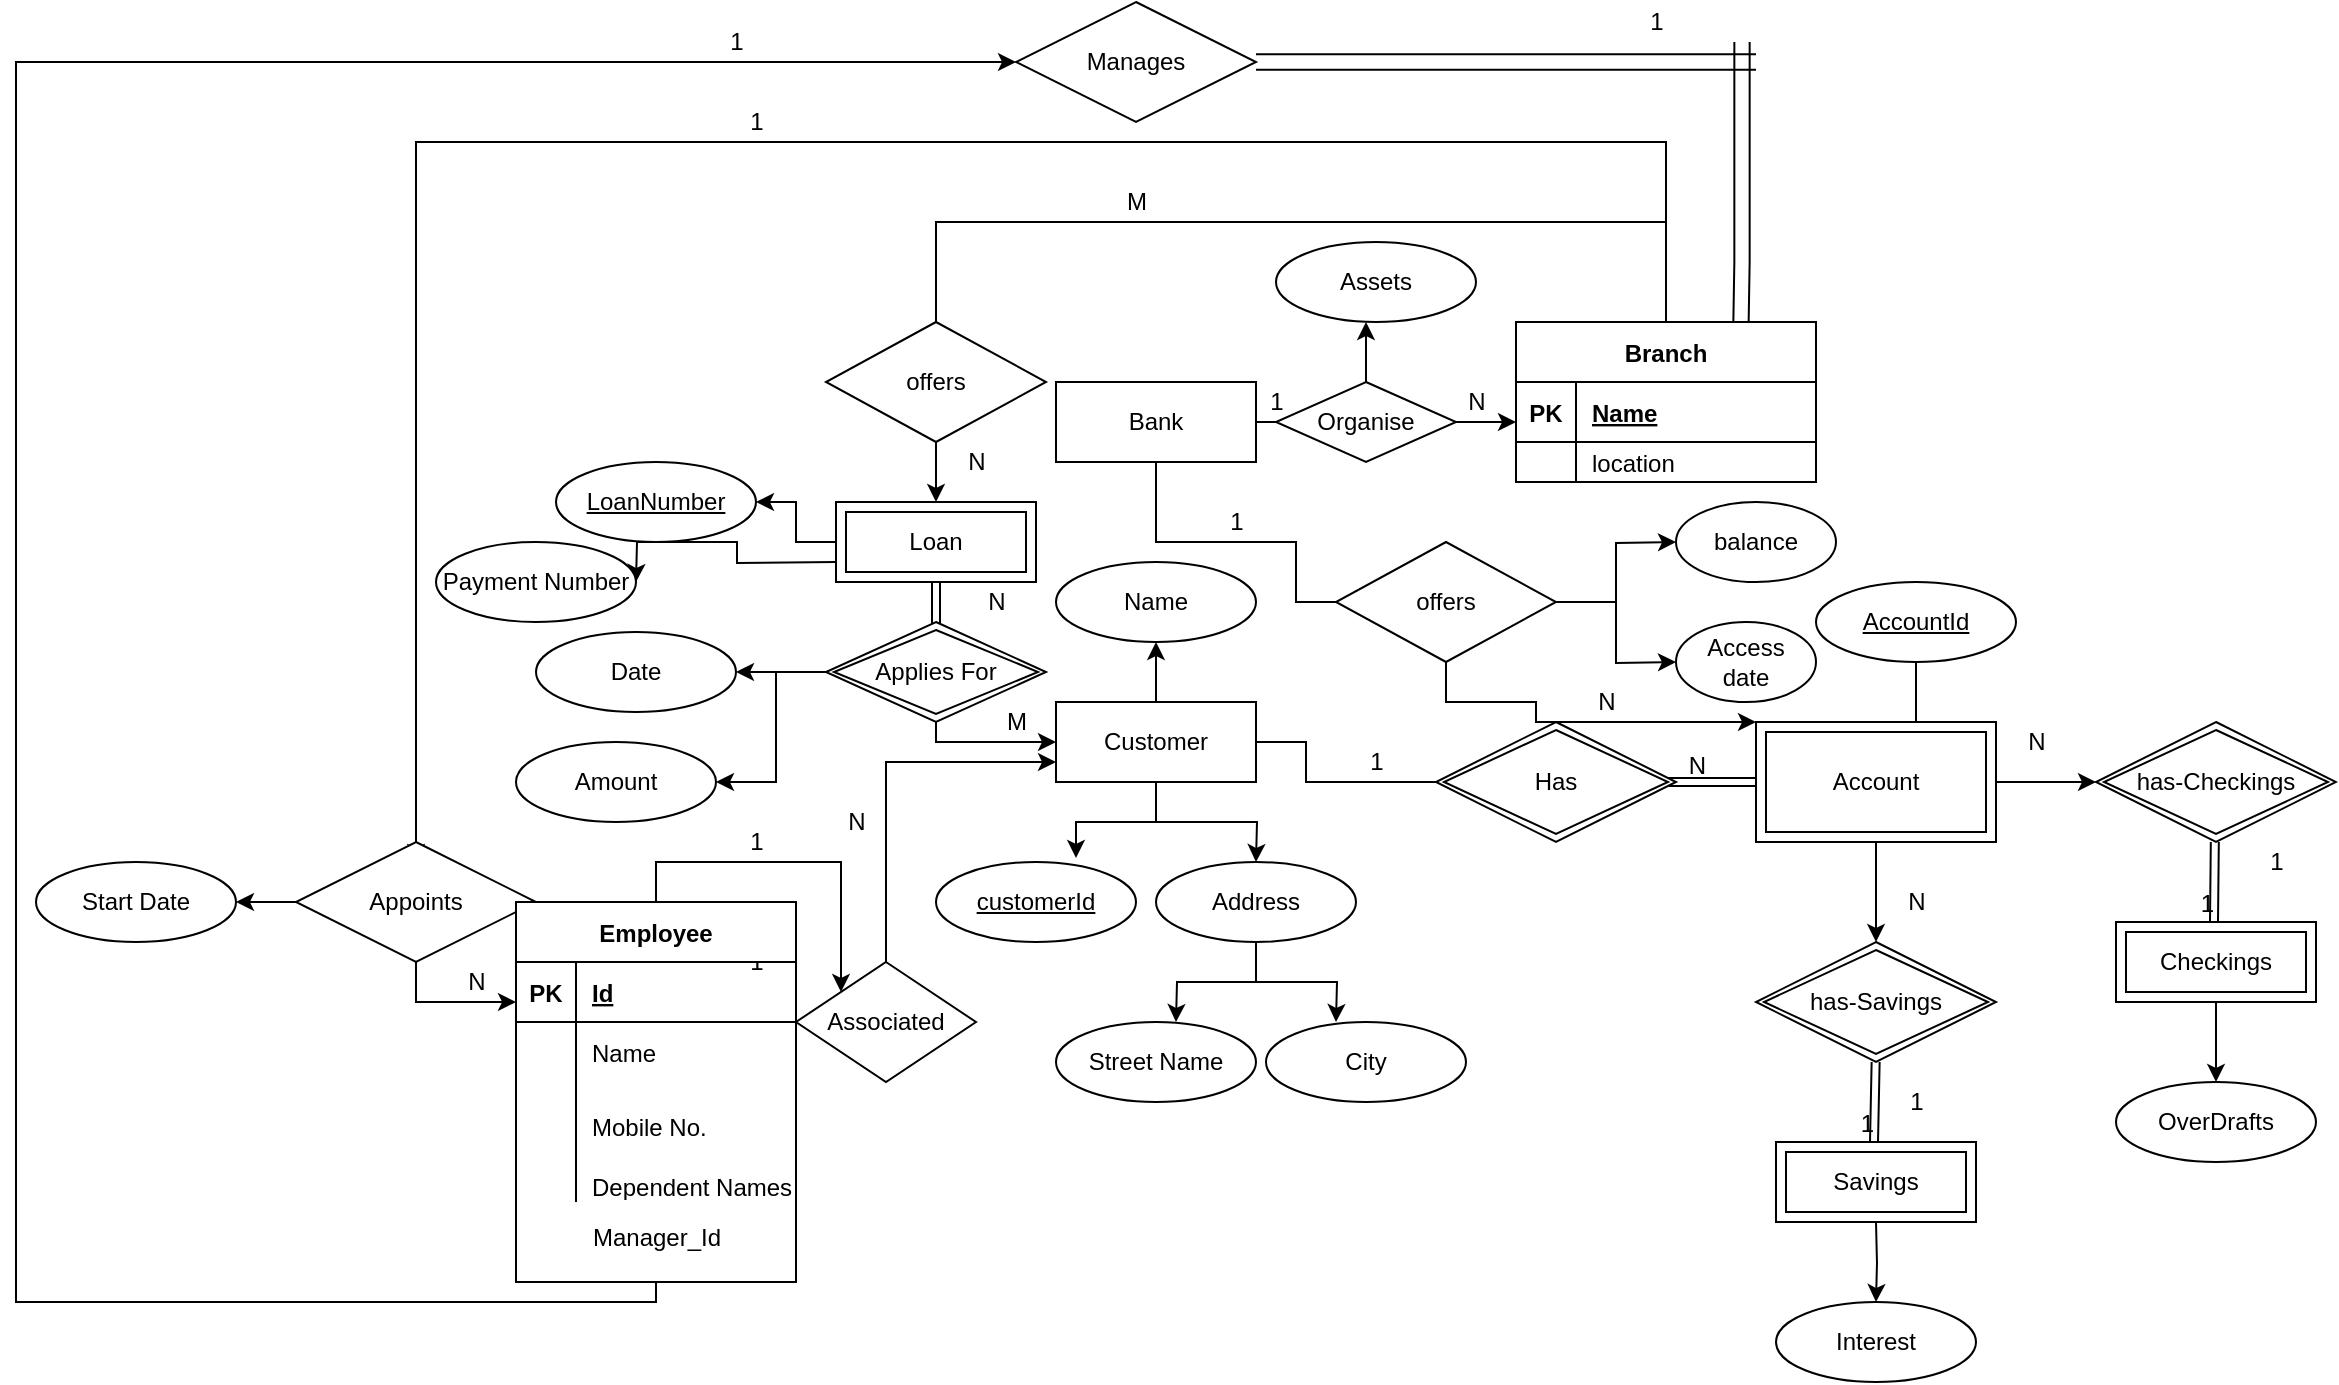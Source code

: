 <mxfile version="13.5.4" type="github">
  <diagram id="R2lEEEUBdFMjLlhIrx00" name="Page-1">
    <mxGraphModel dx="2354" dy="1744" grid="1" gridSize="10" guides="1" tooltips="1" connect="1" arrows="1" fold="1" page="1" pageScale="1" pageWidth="850" pageHeight="1100" math="0" shadow="0" extFonts="Permanent Marker^https://fonts.googleapis.com/css?family=Permanent+Marker">
      <root>
        <mxCell id="0" />
        <mxCell id="1" parent="0" />
        <mxCell id="Xwp6TRn4pz_zxC7EvDok-11" style="edgeStyle=orthogonalEdgeStyle;rounded=0;orthogonalLoop=1;jettySize=auto;html=1;exitX=1;exitY=0.5;exitDx=0;exitDy=0;" parent="1" source="Xwp6TRn4pz_zxC7EvDok-1" edge="1">
          <mxGeometry relative="1" as="geometry">
            <mxPoint x="290" y="100" as="targetPoint" />
          </mxGeometry>
        </mxCell>
        <mxCell id="Xwp6TRn4pz_zxC7EvDok-59" style="edgeStyle=orthogonalEdgeStyle;rounded=0;orthogonalLoop=1;jettySize=auto;html=1;" parent="1" source="Xwp6TRn4pz_zxC7EvDok-1" edge="1">
          <mxGeometry relative="1" as="geometry">
            <mxPoint x="320" y="190" as="targetPoint" />
            <Array as="points">
              <mxPoint x="210" y="160" />
              <mxPoint x="280" y="160" />
              <mxPoint x="280" y="190" />
            </Array>
          </mxGeometry>
        </mxCell>
        <mxCell id="Xwp6TRn4pz_zxC7EvDok-1" value="Bank" style="whiteSpace=wrap;html=1;align=center;" parent="1" vertex="1">
          <mxGeometry x="160" y="80" width="100" height="40" as="geometry" />
        </mxCell>
        <mxCell id="Xwp6TRn4pz_zxC7EvDok-120" style="edgeStyle=orthogonalEdgeStyle;rounded=0;orthogonalLoop=1;jettySize=auto;html=1;exitX=0;exitY=0.5;exitDx=0;exitDy=0;" parent="1" edge="1">
          <mxGeometry relative="1" as="geometry">
            <mxPoint x="10" y="140" as="targetPoint" />
            <Array as="points">
              <mxPoint x="30" y="160" />
            </Array>
            <mxPoint x="50" y="160" as="sourcePoint" />
          </mxGeometry>
        </mxCell>
        <mxCell id="Xwp6TRn4pz_zxC7EvDok-129" style="edgeStyle=orthogonalEdgeStyle;rounded=0;orthogonalLoop=1;jettySize=auto;html=1;exitX=0;exitY=0.75;exitDx=0;exitDy=0;" parent="1" edge="1">
          <mxGeometry relative="1" as="geometry">
            <mxPoint x="-50" y="180" as="targetPoint" />
            <mxPoint x="50" y="170" as="sourcePoint" />
          </mxGeometry>
        </mxCell>
        <mxCell id="Xwp6TRn4pz_zxC7EvDok-12" style="edgeStyle=orthogonalEdgeStyle;rounded=0;orthogonalLoop=1;jettySize=auto;html=1;exitX=1;exitY=0.5;exitDx=0;exitDy=0;" parent="1" source="Xwp6TRn4pz_zxC7EvDok-9" edge="1">
          <mxGeometry relative="1" as="geometry">
            <mxPoint x="390" y="100" as="targetPoint" />
          </mxGeometry>
        </mxCell>
        <mxCell id="Xwp6TRn4pz_zxC7EvDok-33" style="edgeStyle=orthogonalEdgeStyle;rounded=0;orthogonalLoop=1;jettySize=auto;html=1;exitX=0.5;exitY=0;exitDx=0;exitDy=0;" parent="1" source="Xwp6TRn4pz_zxC7EvDok-9" edge="1">
          <mxGeometry relative="1" as="geometry">
            <mxPoint x="315" y="50" as="targetPoint" />
          </mxGeometry>
        </mxCell>
        <mxCell id="Xwp6TRn4pz_zxC7EvDok-9" value="Organise" style="shape=rhombus;perimeter=rhombusPerimeter;whiteSpace=wrap;html=1;align=center;" parent="1" vertex="1">
          <mxGeometry x="270" y="80" width="90" height="40" as="geometry" />
        </mxCell>
        <mxCell id="Xwp6TRn4pz_zxC7EvDok-13" value="1" style="text;html=1;align=center;verticalAlign=middle;resizable=0;points=[];autosize=1;" parent="1" vertex="1">
          <mxGeometry x="260" y="80" width="20" height="20" as="geometry" />
        </mxCell>
        <mxCell id="Xwp6TRn4pz_zxC7EvDok-14" value="N" style="text;html=1;align=center;verticalAlign=middle;resizable=0;points=[];autosize=1;" parent="1" vertex="1">
          <mxGeometry x="360" y="80" width="20" height="20" as="geometry" />
        </mxCell>
        <mxCell id="Xwp6TRn4pz_zxC7EvDok-136" style="edgeStyle=orthogonalEdgeStyle;rounded=0;orthogonalLoop=1;jettySize=auto;html=1;" parent="1" source="Xwp6TRn4pz_zxC7EvDok-20" edge="1">
          <mxGeometry relative="1" as="geometry">
            <mxPoint x="-160" y="320" as="targetPoint" />
            <Array as="points">
              <mxPoint x="465" y="-40" />
              <mxPoint x="-160" y="-40" />
            </Array>
          </mxGeometry>
        </mxCell>
        <mxCell id="Xwp6TRn4pz_zxC7EvDok-20" value="Branch" style="shape=table;startSize=30;container=1;collapsible=1;childLayout=tableLayout;fixedRows=1;rowLines=0;fontStyle=1;align=center;resizeLast=1;" parent="1" vertex="1">
          <mxGeometry x="390" y="50" width="150" height="80" as="geometry" />
        </mxCell>
        <mxCell id="Xwp6TRn4pz_zxC7EvDok-21" value="" style="shape=partialRectangle;collapsible=0;dropTarget=0;pointerEvents=0;fillColor=none;top=0;left=0;bottom=1;right=0;points=[[0,0.5],[1,0.5]];portConstraint=eastwest;" parent="Xwp6TRn4pz_zxC7EvDok-20" vertex="1">
          <mxGeometry y="30" width="150" height="30" as="geometry" />
        </mxCell>
        <mxCell id="Xwp6TRn4pz_zxC7EvDok-22" value="PK" style="shape=partialRectangle;connectable=0;fillColor=none;top=0;left=0;bottom=0;right=0;fontStyle=1;overflow=hidden;" parent="Xwp6TRn4pz_zxC7EvDok-21" vertex="1">
          <mxGeometry width="30" height="30" as="geometry" />
        </mxCell>
        <mxCell id="Xwp6TRn4pz_zxC7EvDok-23" value="Name" style="shape=partialRectangle;connectable=0;fillColor=none;top=0;left=0;bottom=0;right=0;align=left;spacingLeft=6;fontStyle=5;overflow=hidden;" parent="Xwp6TRn4pz_zxC7EvDok-21" vertex="1">
          <mxGeometry x="30" width="120" height="30" as="geometry" />
        </mxCell>
        <mxCell id="Xwp6TRn4pz_zxC7EvDok-24" value="" style="shape=partialRectangle;collapsible=0;dropTarget=0;pointerEvents=0;fillColor=none;top=0;left=0;bottom=0;right=0;points=[[0,0.5],[1,0.5]];portConstraint=eastwest;" parent="Xwp6TRn4pz_zxC7EvDok-20" vertex="1">
          <mxGeometry y="60" width="150" height="20" as="geometry" />
        </mxCell>
        <mxCell id="Xwp6TRn4pz_zxC7EvDok-25" value="" style="shape=partialRectangle;connectable=0;fillColor=none;top=0;left=0;bottom=0;right=0;editable=1;overflow=hidden;" parent="Xwp6TRn4pz_zxC7EvDok-24" vertex="1">
          <mxGeometry width="30" height="20" as="geometry" />
        </mxCell>
        <mxCell id="Xwp6TRn4pz_zxC7EvDok-26" value="location" style="shape=partialRectangle;connectable=0;fillColor=none;top=0;left=0;bottom=0;right=0;align=left;spacingLeft=6;overflow=hidden;" parent="Xwp6TRn4pz_zxC7EvDok-24" vertex="1">
          <mxGeometry x="30" width="120" height="20" as="geometry" />
        </mxCell>
        <mxCell id="Xwp6TRn4pz_zxC7EvDok-34" value="Assets" style="ellipse;whiteSpace=wrap;html=1;align=center;" parent="1" vertex="1">
          <mxGeometry x="270" y="10" width="100" height="40" as="geometry" />
        </mxCell>
        <mxCell id="Xwp6TRn4pz_zxC7EvDok-51" style="edgeStyle=orthogonalEdgeStyle;rounded=0;orthogonalLoop=1;jettySize=auto;html=1;entryX=0.7;entryY=-0.05;entryDx=0;entryDy=0;entryPerimeter=0;" parent="1" source="Xwp6TRn4pz_zxC7EvDok-48" target="Xwp6TRn4pz_zxC7EvDok-52" edge="1">
          <mxGeometry relative="1" as="geometry">
            <mxPoint x="170" y="310" as="targetPoint" />
          </mxGeometry>
        </mxCell>
        <mxCell id="Xwp6TRn4pz_zxC7EvDok-53" style="edgeStyle=orthogonalEdgeStyle;rounded=0;orthogonalLoop=1;jettySize=auto;html=1;" parent="1" source="Xwp6TRn4pz_zxC7EvDok-48" edge="1">
          <mxGeometry relative="1" as="geometry">
            <mxPoint x="260" y="320" as="targetPoint" />
          </mxGeometry>
        </mxCell>
        <mxCell id="Xwp6TRn4pz_zxC7EvDok-79" style="edgeStyle=orthogonalEdgeStyle;rounded=0;orthogonalLoop=1;jettySize=auto;html=1;" parent="1" source="Xwp6TRn4pz_zxC7EvDok-48" edge="1">
          <mxGeometry relative="1" as="geometry">
            <mxPoint x="370" y="280" as="targetPoint" />
            <Array as="points">
              <mxPoint x="285" y="260" />
              <mxPoint x="285" y="280" />
            </Array>
          </mxGeometry>
        </mxCell>
        <mxCell id="Xwp6TRn4pz_zxC7EvDok-166" style="edgeStyle=orthogonalEdgeStyle;rounded=0;orthogonalLoop=1;jettySize=auto;html=1;" parent="1" source="Xwp6TRn4pz_zxC7EvDok-48" edge="1">
          <mxGeometry relative="1" as="geometry">
            <mxPoint x="210" y="210" as="targetPoint" />
          </mxGeometry>
        </mxCell>
        <mxCell id="Xwp6TRn4pz_zxC7EvDok-48" value="Customer" style="whiteSpace=wrap;html=1;align=center;" parent="1" vertex="1">
          <mxGeometry x="160" y="240" width="100" height="40" as="geometry" />
        </mxCell>
        <mxCell id="Xwp6TRn4pz_zxC7EvDok-52" value="customerId" style="ellipse;whiteSpace=wrap;html=1;align=center;fontStyle=4;" parent="1" vertex="1">
          <mxGeometry x="100" y="320" width="100" height="40" as="geometry" />
        </mxCell>
        <mxCell id="Xwp6TRn4pz_zxC7EvDok-55" style="edgeStyle=orthogonalEdgeStyle;rounded=0;orthogonalLoop=1;jettySize=auto;html=1;" parent="1" source="Xwp6TRn4pz_zxC7EvDok-54" edge="1">
          <mxGeometry relative="1" as="geometry">
            <mxPoint x="220" y="400" as="targetPoint" />
          </mxGeometry>
        </mxCell>
        <mxCell id="Xwp6TRn4pz_zxC7EvDok-57" style="edgeStyle=orthogonalEdgeStyle;rounded=0;orthogonalLoop=1;jettySize=auto;html=1;exitX=0.5;exitY=1;exitDx=0;exitDy=0;" parent="1" source="Xwp6TRn4pz_zxC7EvDok-54" edge="1">
          <mxGeometry relative="1" as="geometry">
            <mxPoint x="300" y="400" as="targetPoint" />
          </mxGeometry>
        </mxCell>
        <mxCell id="Xwp6TRn4pz_zxC7EvDok-54" value="Address" style="ellipse;whiteSpace=wrap;html=1;align=center;" parent="1" vertex="1">
          <mxGeometry x="210" y="320" width="100" height="40" as="geometry" />
        </mxCell>
        <mxCell id="Xwp6TRn4pz_zxC7EvDok-56" value="Street Name" style="ellipse;whiteSpace=wrap;html=1;align=center;" parent="1" vertex="1">
          <mxGeometry x="160" y="400" width="100" height="40" as="geometry" />
        </mxCell>
        <mxCell id="Xwp6TRn4pz_zxC7EvDok-58" value="City" style="ellipse;whiteSpace=wrap;html=1;align=center;" parent="1" vertex="1">
          <mxGeometry x="265" y="400" width="100" height="40" as="geometry" />
        </mxCell>
        <mxCell id="Xwp6TRn4pz_zxC7EvDok-61" style="edgeStyle=orthogonalEdgeStyle;rounded=0;orthogonalLoop=1;jettySize=auto;html=1;entryX=0;entryY=0;entryDx=0;entryDy=0;" parent="1" source="Xwp6TRn4pz_zxC7EvDok-60" target="Xwp6TRn4pz_zxC7EvDok-76" edge="1">
          <mxGeometry relative="1" as="geometry">
            <mxPoint x="480" y="240" as="targetPoint" />
            <Array as="points">
              <mxPoint x="355" y="240" />
              <mxPoint x="400" y="240" />
              <mxPoint x="400" y="250" />
            </Array>
          </mxGeometry>
        </mxCell>
        <mxCell id="Xwp6TRn4pz_zxC7EvDok-104" style="edgeStyle=orthogonalEdgeStyle;rounded=0;orthogonalLoop=1;jettySize=auto;html=1;exitX=1;exitY=0.5;exitDx=0;exitDy=0;" parent="1" source="Xwp6TRn4pz_zxC7EvDok-60" edge="1">
          <mxGeometry relative="1" as="geometry">
            <mxPoint x="470" y="160" as="targetPoint" />
          </mxGeometry>
        </mxCell>
        <mxCell id="Xwp6TRn4pz_zxC7EvDok-106" style="edgeStyle=orthogonalEdgeStyle;rounded=0;orthogonalLoop=1;jettySize=auto;html=1;exitX=1;exitY=0.5;exitDx=0;exitDy=0;" parent="1" source="Xwp6TRn4pz_zxC7EvDok-60" edge="1">
          <mxGeometry relative="1" as="geometry">
            <mxPoint x="470" y="220" as="targetPoint" />
          </mxGeometry>
        </mxCell>
        <mxCell id="Xwp6TRn4pz_zxC7EvDok-60" value="offers" style="shape=rhombus;perimeter=rhombusPerimeter;whiteSpace=wrap;html=1;align=center;" parent="1" vertex="1">
          <mxGeometry x="300" y="160" width="110" height="60" as="geometry" />
        </mxCell>
        <mxCell id="Xwp6TRn4pz_zxC7EvDok-93" style="edgeStyle=orthogonalEdgeStyle;rounded=0;orthogonalLoop=1;jettySize=auto;html=1;entryX=0.5;entryY=1;entryDx=0;entryDy=0;" parent="1" source="Xwp6TRn4pz_zxC7EvDok-76" edge="1">
          <mxGeometry relative="1" as="geometry">
            <mxPoint x="570" y="210" as="targetPoint" />
            <Array as="points">
              <mxPoint x="590" y="210" />
            </Array>
          </mxGeometry>
        </mxCell>
        <mxCell id="Xwp6TRn4pz_zxC7EvDok-96" style="edgeStyle=orthogonalEdgeStyle;rounded=0;orthogonalLoop=1;jettySize=auto;html=1;" parent="1" source="Xwp6TRn4pz_zxC7EvDok-76" edge="1">
          <mxGeometry relative="1" as="geometry">
            <mxPoint x="570" y="360" as="targetPoint" />
          </mxGeometry>
        </mxCell>
        <mxCell id="Xwp6TRn4pz_zxC7EvDok-98" style="edgeStyle=orthogonalEdgeStyle;rounded=0;orthogonalLoop=1;jettySize=auto;html=1;" parent="1" source="Xwp6TRn4pz_zxC7EvDok-76" edge="1">
          <mxGeometry relative="1" as="geometry">
            <mxPoint x="680" y="280" as="targetPoint" />
          </mxGeometry>
        </mxCell>
        <mxCell id="Xwp6TRn4pz_zxC7EvDok-76" value="Account" style="shape=ext;margin=3;double=1;whiteSpace=wrap;html=1;align=center;" parent="1" vertex="1">
          <mxGeometry x="510" y="250" width="120" height="60" as="geometry" />
        </mxCell>
        <mxCell id="Xwp6TRn4pz_zxC7EvDok-77" value="1" style="text;html=1;align=center;verticalAlign=middle;resizable=0;points=[];autosize=1;" parent="1" vertex="1">
          <mxGeometry x="240" y="140" width="20" height="20" as="geometry" />
        </mxCell>
        <mxCell id="Xwp6TRn4pz_zxC7EvDok-78" value="N" style="text;html=1;align=center;verticalAlign=middle;resizable=0;points=[];autosize=1;" parent="1" vertex="1">
          <mxGeometry x="425" y="230" width="20" height="20" as="geometry" />
        </mxCell>
        <mxCell id="Xwp6TRn4pz_zxC7EvDok-87" value="1" style="text;html=1;align=center;verticalAlign=middle;resizable=0;points=[];autosize=1;" parent="1" vertex="1">
          <mxGeometry x="310" y="260" width="20" height="20" as="geometry" />
        </mxCell>
        <mxCell id="Xwp6TRn4pz_zxC7EvDok-91" value="" style="shape=link;html=1;rounded=0;" parent="1" edge="1">
          <mxGeometry relative="1" as="geometry">
            <mxPoint x="440" y="280" as="sourcePoint" />
            <mxPoint x="510" y="280" as="targetPoint" />
          </mxGeometry>
        </mxCell>
        <mxCell id="Xwp6TRn4pz_zxC7EvDok-92" value="N" style="resizable=0;html=1;align=right;verticalAlign=bottom;" parent="Xwp6TRn4pz_zxC7EvDok-91" connectable="0" vertex="1">
          <mxGeometry x="1" relative="1" as="geometry">
            <mxPoint x="-25" as="offset" />
          </mxGeometry>
        </mxCell>
        <mxCell id="Xwp6TRn4pz_zxC7EvDok-100" value="Has" style="shape=rhombus;double=1;perimeter=rhombusPerimeter;whiteSpace=wrap;html=1;align=center;" parent="1" vertex="1">
          <mxGeometry x="350" y="250" width="120" height="60" as="geometry" />
        </mxCell>
        <mxCell id="Xwp6TRn4pz_zxC7EvDok-103" value="AccountId" style="ellipse;whiteSpace=wrap;html=1;align=center;fontStyle=4;" parent="1" vertex="1">
          <mxGeometry x="540" y="180" width="100" height="40" as="geometry" />
        </mxCell>
        <mxCell id="Xwp6TRn4pz_zxC7EvDok-105" value="balance" style="ellipse;whiteSpace=wrap;html=1;align=center;" parent="1" vertex="1">
          <mxGeometry x="470" y="140" width="80" height="40" as="geometry" />
        </mxCell>
        <mxCell id="Xwp6TRn4pz_zxC7EvDok-107" value="&lt;div&gt;Access&lt;/div&gt;&lt;div&gt;date&lt;br&gt;&lt;/div&gt;" style="ellipse;whiteSpace=wrap;html=1;align=center;" parent="1" vertex="1">
          <mxGeometry x="470" y="200" width="70" height="40" as="geometry" />
        </mxCell>
        <mxCell id="Xwp6TRn4pz_zxC7EvDok-112" style="edgeStyle=orthogonalEdgeStyle;rounded=0;orthogonalLoop=1;jettySize=auto;html=1;exitX=0.5;exitY=0;exitDx=0;exitDy=0;" parent="1" source="Xwp6TRn4pz_zxC7EvDok-20" edge="1">
          <mxGeometry relative="1" as="geometry">
            <mxPoint x="100" y="90" as="targetPoint" />
            <mxPoint x="465" as="sourcePoint" />
            <Array as="points">
              <mxPoint x="465" />
              <mxPoint x="100" />
            </Array>
          </mxGeometry>
        </mxCell>
        <mxCell id="Xwp6TRn4pz_zxC7EvDok-117" style="edgeStyle=orthogonalEdgeStyle;rounded=0;orthogonalLoop=1;jettySize=auto;html=1;exitX=0.5;exitY=1;exitDx=0;exitDy=0;entryX=0.5;entryY=0;entryDx=0;entryDy=0;" parent="1" source="Xwp6TRn4pz_zxC7EvDok-114" edge="1">
          <mxGeometry relative="1" as="geometry">
            <mxPoint x="100.0" y="140" as="targetPoint" />
          </mxGeometry>
        </mxCell>
        <mxCell id="Xwp6TRn4pz_zxC7EvDok-114" value="offers" style="shape=rhombus;perimeter=rhombusPerimeter;whiteSpace=wrap;html=1;align=center;" parent="1" vertex="1">
          <mxGeometry x="45" y="50" width="110" height="60" as="geometry" />
        </mxCell>
        <mxCell id="Xwp6TRn4pz_zxC7EvDok-118" value="M" style="text;html=1;align=center;verticalAlign=middle;resizable=0;points=[];autosize=1;" parent="1" vertex="1">
          <mxGeometry x="190" y="-20" width="20" height="20" as="geometry" />
        </mxCell>
        <mxCell id="Xwp6TRn4pz_zxC7EvDok-119" value="N" style="text;html=1;align=center;verticalAlign=middle;resizable=0;points=[];autosize=1;" parent="1" vertex="1">
          <mxGeometry x="110" y="110" width="20" height="20" as="geometry" />
        </mxCell>
        <mxCell id="Xwp6TRn4pz_zxC7EvDok-121" value="LoanNumber" style="ellipse;whiteSpace=wrap;html=1;align=center;fontStyle=4;" parent="1" vertex="1">
          <mxGeometry x="-90" y="120" width="100" height="40" as="geometry" />
        </mxCell>
        <mxCell id="Xwp6TRn4pz_zxC7EvDok-122" value="" style="shape=link;html=1;rounded=0;width=4;" parent="1" edge="1">
          <mxGeometry relative="1" as="geometry">
            <mxPoint x="100" y="210" as="sourcePoint" />
            <mxPoint x="100" y="180" as="targetPoint" />
          </mxGeometry>
        </mxCell>
        <mxCell id="Xwp6TRn4pz_zxC7EvDok-126" style="edgeStyle=orthogonalEdgeStyle;rounded=0;orthogonalLoop=1;jettySize=auto;html=1;exitX=0.5;exitY=1;exitDx=0;exitDy=0;" parent="1" source="Xwp6TRn4pz_zxC7EvDok-124" edge="1">
          <mxGeometry relative="1" as="geometry">
            <mxPoint x="160" y="260" as="targetPoint" />
            <Array as="points">
              <mxPoint x="100" y="260" />
              <mxPoint x="160" y="260" />
            </Array>
          </mxGeometry>
        </mxCell>
        <mxCell id="Xwp6TRn4pz_zxC7EvDok-132" style="edgeStyle=orthogonalEdgeStyle;rounded=0;orthogonalLoop=1;jettySize=auto;html=1;exitX=0;exitY=0.5;exitDx=0;exitDy=0;" parent="1" source="Xwp6TRn4pz_zxC7EvDok-124" edge="1">
          <mxGeometry relative="1" as="geometry">
            <mxPoint y="225" as="targetPoint" />
          </mxGeometry>
        </mxCell>
        <mxCell id="Xwp6TRn4pz_zxC7EvDok-133" style="edgeStyle=orthogonalEdgeStyle;rounded=0;orthogonalLoop=1;jettySize=auto;html=1;" parent="1" source="Xwp6TRn4pz_zxC7EvDok-124" edge="1">
          <mxGeometry relative="1" as="geometry">
            <mxPoint x="-10" y="280" as="targetPoint" />
            <Array as="points">
              <mxPoint x="20" y="225" />
            </Array>
          </mxGeometry>
        </mxCell>
        <mxCell id="Xwp6TRn4pz_zxC7EvDok-124" value="Applies For" style="shape=rhombus;double=1;perimeter=rhombusPerimeter;whiteSpace=wrap;html=1;align=center;" parent="1" vertex="1">
          <mxGeometry x="45" y="200" width="110" height="50" as="geometry" />
        </mxCell>
        <mxCell id="Xwp6TRn4pz_zxC7EvDok-127" value="M" style="text;html=1;align=center;verticalAlign=middle;resizable=0;points=[];autosize=1;" parent="1" vertex="1">
          <mxGeometry x="130" y="240" width="20" height="20" as="geometry" />
        </mxCell>
        <mxCell id="Xwp6TRn4pz_zxC7EvDok-128" value="N" style="text;html=1;align=center;verticalAlign=middle;resizable=0;points=[];autosize=1;" parent="1" vertex="1">
          <mxGeometry x="120" y="180" width="20" height="20" as="geometry" />
        </mxCell>
        <mxCell id="Xwp6TRn4pz_zxC7EvDok-130" value="Payment Number" style="ellipse;whiteSpace=wrap;html=1;align=center;" parent="1" vertex="1">
          <mxGeometry x="-150" y="160" width="100" height="40" as="geometry" />
        </mxCell>
        <mxCell id="Xwp6TRn4pz_zxC7EvDok-134" value="Date" style="ellipse;whiteSpace=wrap;html=1;align=center;" parent="1" vertex="1">
          <mxGeometry x="-100" y="205" width="100" height="40" as="geometry" />
        </mxCell>
        <mxCell id="Xwp6TRn4pz_zxC7EvDok-135" value="Amount" style="ellipse;whiteSpace=wrap;html=1;align=center;" parent="1" vertex="1">
          <mxGeometry x="-110" y="260" width="100" height="40" as="geometry" />
        </mxCell>
        <mxCell id="Xwp6TRn4pz_zxC7EvDok-139" style="edgeStyle=orthogonalEdgeStyle;rounded=0;orthogonalLoop=1;jettySize=auto;html=1;entryX=0;entryY=0.667;entryDx=0;entryDy=0;entryPerimeter=0;" parent="1" source="Xwp6TRn4pz_zxC7EvDok-138" target="Xwp6TRn4pz_zxC7EvDok-149" edge="1">
          <mxGeometry relative="1" as="geometry">
            <mxPoint x="-120" y="390" as="targetPoint" />
          </mxGeometry>
        </mxCell>
        <mxCell id="Xwp6TRn4pz_zxC7EvDok-140" style="edgeStyle=orthogonalEdgeStyle;rounded=0;orthogonalLoop=1;jettySize=auto;html=1;" parent="1" source="Xwp6TRn4pz_zxC7EvDok-138" edge="1">
          <mxGeometry relative="1" as="geometry">
            <mxPoint x="-250" y="340" as="targetPoint" />
          </mxGeometry>
        </mxCell>
        <mxCell id="Xwp6TRn4pz_zxC7EvDok-138" value="Appoints" style="shape=rhombus;perimeter=rhombusPerimeter;whiteSpace=wrap;html=1;align=center;" parent="1" vertex="1">
          <mxGeometry x="-220" y="310" width="120" height="60" as="geometry" />
        </mxCell>
        <mxCell id="Xwp6TRn4pz_zxC7EvDok-141" value="Start Date" style="ellipse;whiteSpace=wrap;html=1;align=center;" parent="1" vertex="1">
          <mxGeometry x="-350" y="320" width="100" height="40" as="geometry" />
        </mxCell>
        <mxCell id="Xwp6TRn4pz_zxC7EvDok-145" style="edgeStyle=orthogonalEdgeStyle;rounded=0;orthogonalLoop=1;jettySize=auto;html=1;entryX=0;entryY=0.75;entryDx=0;entryDy=0;" parent="1" source="Xwp6TRn4pz_zxC7EvDok-144" target="Xwp6TRn4pz_zxC7EvDok-48" edge="1">
          <mxGeometry relative="1" as="geometry">
            <mxPoint x="70" y="280" as="targetPoint" />
            <Array as="points">
              <mxPoint x="75" y="270" />
            </Array>
          </mxGeometry>
        </mxCell>
        <mxCell id="Xwp6TRn4pz_zxC7EvDok-144" value="Associated" style="shape=rhombus;perimeter=rhombusPerimeter;whiteSpace=wrap;html=1;align=center;" parent="1" vertex="1">
          <mxGeometry x="30" y="370" width="90" height="60" as="geometry" />
        </mxCell>
        <mxCell id="Xwp6TRn4pz_zxC7EvDok-146" value="1" style="text;html=1;align=center;verticalAlign=middle;resizable=0;points=[];autosize=1;" parent="1" vertex="1">
          <mxGeometry y="360" width="20" height="20" as="geometry" />
        </mxCell>
        <mxCell id="Xwp6TRn4pz_zxC7EvDok-147" value="N" style="text;html=1;align=center;verticalAlign=middle;resizable=0;points=[];autosize=1;" parent="1" vertex="1">
          <mxGeometry x="50" y="290" width="20" height="20" as="geometry" />
        </mxCell>
        <mxCell id="Xwp6TRn4pz_zxC7EvDok-163" style="edgeStyle=orthogonalEdgeStyle;rounded=0;orthogonalLoop=1;jettySize=auto;html=1;exitX=0.5;exitY=0;exitDx=0;exitDy=0;entryX=0;entryY=0;entryDx=0;entryDy=0;" parent="1" source="Xwp6TRn4pz_zxC7EvDok-148" target="Xwp6TRn4pz_zxC7EvDok-144" edge="1">
          <mxGeometry relative="1" as="geometry">
            <Array as="points">
              <mxPoint x="-40" y="320" />
              <mxPoint x="52" y="320" />
            </Array>
          </mxGeometry>
        </mxCell>
        <mxCell id="TdM7WFlx7A7SoxOeXF58-2" style="edgeStyle=orthogonalEdgeStyle;rounded=0;orthogonalLoop=1;jettySize=auto;html=1;" edge="1" parent="1" source="Xwp6TRn4pz_zxC7EvDok-148">
          <mxGeometry relative="1" as="geometry">
            <mxPoint x="140" y="-80" as="targetPoint" />
            <Array as="points">
              <mxPoint x="-40" y="540" />
              <mxPoint x="-360" y="540" />
              <mxPoint x="-360" y="-80" />
            </Array>
          </mxGeometry>
        </mxCell>
        <mxCell id="Xwp6TRn4pz_zxC7EvDok-148" value="Employee" style="shape=table;startSize=30;container=1;collapsible=1;childLayout=tableLayout;fixedRows=1;rowLines=0;fontStyle=1;align=center;resizeLast=1;" parent="1" vertex="1">
          <mxGeometry x="-110" y="340" width="140" height="190" as="geometry" />
        </mxCell>
        <mxCell id="Xwp6TRn4pz_zxC7EvDok-149" value="" style="shape=partialRectangle;collapsible=0;dropTarget=0;pointerEvents=0;fillColor=none;top=0;left=0;bottom=1;right=0;points=[[0,0.5],[1,0.5]];portConstraint=eastwest;" parent="Xwp6TRn4pz_zxC7EvDok-148" vertex="1">
          <mxGeometry y="30" width="140" height="30" as="geometry" />
        </mxCell>
        <mxCell id="Xwp6TRn4pz_zxC7EvDok-150" value="PK" style="shape=partialRectangle;connectable=0;fillColor=none;top=0;left=0;bottom=0;right=0;fontStyle=1;overflow=hidden;" parent="Xwp6TRn4pz_zxC7EvDok-149" vertex="1">
          <mxGeometry width="30" height="30" as="geometry" />
        </mxCell>
        <mxCell id="Xwp6TRn4pz_zxC7EvDok-151" value="Id" style="shape=partialRectangle;connectable=0;fillColor=none;top=0;left=0;bottom=0;right=0;align=left;spacingLeft=6;fontStyle=5;overflow=hidden;" parent="Xwp6TRn4pz_zxC7EvDok-149" vertex="1">
          <mxGeometry x="30" width="110" height="30" as="geometry" />
        </mxCell>
        <mxCell id="Xwp6TRn4pz_zxC7EvDok-152" value="" style="shape=partialRectangle;collapsible=0;dropTarget=0;pointerEvents=0;fillColor=none;top=0;left=0;bottom=0;right=0;points=[[0,0.5],[1,0.5]];portConstraint=eastwest;" parent="Xwp6TRn4pz_zxC7EvDok-148" vertex="1">
          <mxGeometry y="60" width="140" height="30" as="geometry" />
        </mxCell>
        <mxCell id="Xwp6TRn4pz_zxC7EvDok-153" value="" style="shape=partialRectangle;connectable=0;fillColor=none;top=0;left=0;bottom=0;right=0;editable=1;overflow=hidden;" parent="Xwp6TRn4pz_zxC7EvDok-152" vertex="1">
          <mxGeometry width="30" height="30" as="geometry" />
        </mxCell>
        <mxCell id="Xwp6TRn4pz_zxC7EvDok-154" value="Name" style="shape=partialRectangle;connectable=0;fillColor=none;top=0;left=0;bottom=0;right=0;align=left;spacingLeft=6;overflow=hidden;" parent="Xwp6TRn4pz_zxC7EvDok-152" vertex="1">
          <mxGeometry x="30" width="110" height="30" as="geometry" />
        </mxCell>
        <mxCell id="Xwp6TRn4pz_zxC7EvDok-155" value="" style="shape=partialRectangle;collapsible=0;dropTarget=0;pointerEvents=0;fillColor=none;top=0;left=0;bottom=0;right=0;points=[[0,0.5],[1,0.5]];portConstraint=eastwest;" parent="Xwp6TRn4pz_zxC7EvDok-148" vertex="1">
          <mxGeometry y="90" width="140" height="30" as="geometry" />
        </mxCell>
        <mxCell id="Xwp6TRn4pz_zxC7EvDok-156" value="" style="shape=partialRectangle;connectable=0;fillColor=none;top=0;left=0;bottom=0;right=0;editable=1;overflow=hidden;" parent="Xwp6TRn4pz_zxC7EvDok-155" vertex="1">
          <mxGeometry width="30" height="30" as="geometry" />
        </mxCell>
        <mxCell id="Xwp6TRn4pz_zxC7EvDok-157" value="&#xa;Mobile No.&#xa;&#xa;(Multivalued attr)" style="shape=partialRectangle;connectable=0;fillColor=none;top=0;left=0;bottom=0;right=0;align=left;spacingLeft=6;overflow=hidden;" parent="Xwp6TRn4pz_zxC7EvDok-155" vertex="1">
          <mxGeometry x="30" width="110" height="30" as="geometry" />
        </mxCell>
        <mxCell id="Xwp6TRn4pz_zxC7EvDok-158" value="" style="shape=partialRectangle;collapsible=0;dropTarget=0;pointerEvents=0;fillColor=none;top=0;left=0;bottom=0;right=0;points=[[0,0.5],[1,0.5]];portConstraint=eastwest;" parent="Xwp6TRn4pz_zxC7EvDok-148" vertex="1">
          <mxGeometry y="120" width="140" height="30" as="geometry" />
        </mxCell>
        <mxCell id="Xwp6TRn4pz_zxC7EvDok-159" value="" style="shape=partialRectangle;connectable=0;fillColor=none;top=0;left=0;bottom=0;right=0;editable=1;overflow=hidden;" parent="Xwp6TRn4pz_zxC7EvDok-158" vertex="1">
          <mxGeometry width="30" height="30" as="geometry" />
        </mxCell>
        <mxCell id="Xwp6TRn4pz_zxC7EvDok-160" value="&#xa;Dependent Names&#xa;" style="shape=partialRectangle;connectable=0;fillColor=none;top=0;left=0;bottom=0;right=0;align=left;spacingLeft=6;overflow=hidden;" parent="Xwp6TRn4pz_zxC7EvDok-158" vertex="1">
          <mxGeometry x="30" width="110" height="30" as="geometry" />
        </mxCell>
        <mxCell id="Xwp6TRn4pz_zxC7EvDok-164" value="1" style="text;html=1;align=center;verticalAlign=middle;resizable=0;points=[];autosize=1;" parent="1" vertex="1">
          <mxGeometry y="300" width="20" height="20" as="geometry" />
        </mxCell>
        <mxCell id="Xwp6TRn4pz_zxC7EvDok-165" value="&lt;div&gt;&lt;br&gt;&lt;/div&gt;&lt;div&gt;Manager_Id&lt;/div&gt;" style="text;html=1;align=center;verticalAlign=middle;resizable=0;points=[];autosize=1;" parent="1" vertex="1">
          <mxGeometry x="-80" y="485" width="80" height="30" as="geometry" />
        </mxCell>
        <mxCell id="Xwp6TRn4pz_zxC7EvDok-167" value="Name" style="ellipse;whiteSpace=wrap;html=1;align=center;" parent="1" vertex="1">
          <mxGeometry x="160" y="170" width="100" height="40" as="geometry" />
        </mxCell>
        <mxCell id="Xwp6TRn4pz_zxC7EvDok-169" value="1" style="text;html=1;align=center;verticalAlign=middle;resizable=0;points=[];autosize=1;" parent="1" vertex="1">
          <mxGeometry y="-60" width="20" height="20" as="geometry" />
        </mxCell>
        <mxCell id="Xwp6TRn4pz_zxC7EvDok-170" value="N" style="text;html=1;align=center;verticalAlign=middle;resizable=0;points=[];autosize=1;" parent="1" vertex="1">
          <mxGeometry x="-140" y="370" width="20" height="20" as="geometry" />
        </mxCell>
        <mxCell id="TdM7WFlx7A7SoxOeXF58-1" value="Loan" style="shape=ext;margin=3;double=1;whiteSpace=wrap;html=1;align=center;" vertex="1" parent="1">
          <mxGeometry x="50" y="140" width="100" height="40" as="geometry" />
        </mxCell>
        <mxCell id="TdM7WFlx7A7SoxOeXF58-3" value="Manages" style="shape=rhombus;perimeter=rhombusPerimeter;whiteSpace=wrap;html=1;align=center;" vertex="1" parent="1">
          <mxGeometry x="140" y="-110" width="120" height="60" as="geometry" />
        </mxCell>
        <mxCell id="TdM7WFlx7A7SoxOeXF58-13" style="edgeStyle=orthogonalEdgeStyle;rounded=0;orthogonalLoop=1;jettySize=auto;html=1;" edge="1" parent="1">
          <mxGeometry relative="1" as="geometry">
            <mxPoint x="570" y="540" as="targetPoint" />
            <mxPoint x="570" y="500" as="sourcePoint" />
          </mxGeometry>
        </mxCell>
        <mxCell id="TdM7WFlx7A7SoxOeXF58-12" style="edgeStyle=orthogonalEdgeStyle;rounded=0;orthogonalLoop=1;jettySize=auto;html=1;entryX=0.5;entryY=0;entryDx=0;entryDy=0;" edge="1" parent="1" target="TdM7WFlx7A7SoxOeXF58-15">
          <mxGeometry relative="1" as="geometry">
            <mxPoint x="800" y="400" as="targetPoint" />
            <mxPoint x="740" y="390" as="sourcePoint" />
            <Array as="points">
              <mxPoint x="740" y="430" />
            </Array>
          </mxGeometry>
        </mxCell>
        <mxCell id="TdM7WFlx7A7SoxOeXF58-14" value="Interest" style="ellipse;whiteSpace=wrap;html=1;align=center;" vertex="1" parent="1">
          <mxGeometry x="520" y="540" width="100" height="40" as="geometry" />
        </mxCell>
        <mxCell id="TdM7WFlx7A7SoxOeXF58-15" value="OverDrafts" style="ellipse;whiteSpace=wrap;html=1;align=center;" vertex="1" parent="1">
          <mxGeometry x="690" y="430" width="100" height="40" as="geometry" />
        </mxCell>
        <mxCell id="TdM7WFlx7A7SoxOeXF58-16" value="N" style="text;html=1;align=center;verticalAlign=middle;resizable=0;points=[];autosize=1;" vertex="1" parent="1">
          <mxGeometry x="580" y="330" width="20" height="20" as="geometry" />
        </mxCell>
        <mxCell id="TdM7WFlx7A7SoxOeXF58-17" value="1" style="text;html=1;align=center;verticalAlign=middle;resizable=0;points=[];autosize=1;" vertex="1" parent="1">
          <mxGeometry x="580" y="430" width="20" height="20" as="geometry" />
        </mxCell>
        <mxCell id="TdM7WFlx7A7SoxOeXF58-18" value="N" style="text;html=1;align=center;verticalAlign=middle;resizable=0;points=[];autosize=1;" vertex="1" parent="1">
          <mxGeometry x="640" y="250" width="20" height="20" as="geometry" />
        </mxCell>
        <mxCell id="TdM7WFlx7A7SoxOeXF58-19" value="1" style="text;html=1;align=center;verticalAlign=middle;resizable=0;points=[];autosize=1;" vertex="1" parent="1">
          <mxGeometry x="760" y="310" width="20" height="20" as="geometry" />
        </mxCell>
        <mxCell id="TdM7WFlx7A7SoxOeXF58-20" value="has-Savings" style="shape=rhombus;double=1;perimeter=rhombusPerimeter;whiteSpace=wrap;html=1;align=center;" vertex="1" parent="1">
          <mxGeometry x="510" y="360" width="120" height="60" as="geometry" />
        </mxCell>
        <mxCell id="TdM7WFlx7A7SoxOeXF58-21" value="has-Checkings" style="shape=rhombus;double=1;perimeter=rhombusPerimeter;whiteSpace=wrap;html=1;align=center;" vertex="1" parent="1">
          <mxGeometry x="680" y="250" width="120" height="60" as="geometry" />
        </mxCell>
        <mxCell id="TdM7WFlx7A7SoxOeXF58-23" value="" style="shape=link;html=1;rounded=0;" edge="1" parent="1">
          <mxGeometry relative="1" as="geometry">
            <mxPoint x="569.82" y="420" as="sourcePoint" />
            <mxPoint x="569" y="460" as="targetPoint" />
          </mxGeometry>
        </mxCell>
        <mxCell id="TdM7WFlx7A7SoxOeXF58-24" value="1" style="resizable=0;html=1;align=right;verticalAlign=bottom;" connectable="0" vertex="1" parent="TdM7WFlx7A7SoxOeXF58-23">
          <mxGeometry x="1" relative="1" as="geometry" />
        </mxCell>
        <mxCell id="TdM7WFlx7A7SoxOeXF58-27" value="" style="shape=link;html=1;rounded=0;" edge="1" parent="1">
          <mxGeometry relative="1" as="geometry">
            <mxPoint x="739.41" y="310" as="sourcePoint" />
            <mxPoint x="739" y="350" as="targetPoint" />
          </mxGeometry>
        </mxCell>
        <mxCell id="TdM7WFlx7A7SoxOeXF58-28" value="1" style="resizable=0;html=1;align=right;verticalAlign=bottom;" connectable="0" vertex="1" parent="TdM7WFlx7A7SoxOeXF58-27">
          <mxGeometry x="1" relative="1" as="geometry" />
        </mxCell>
        <mxCell id="TdM7WFlx7A7SoxOeXF58-29" value="Savings" style="shape=ext;margin=3;double=1;whiteSpace=wrap;html=1;align=center;" vertex="1" parent="1">
          <mxGeometry x="520" y="460" width="100" height="40" as="geometry" />
        </mxCell>
        <mxCell id="TdM7WFlx7A7SoxOeXF58-30" value="Checkings" style="shape=ext;margin=3;double=1;whiteSpace=wrap;html=1;align=center;" vertex="1" parent="1">
          <mxGeometry x="690" y="350" width="100" height="40" as="geometry" />
        </mxCell>
        <mxCell id="TdM7WFlx7A7SoxOeXF58-31" value="1" style="text;html=1;align=center;verticalAlign=middle;resizable=0;points=[];autosize=1;" vertex="1" parent="1">
          <mxGeometry x="-10" y="-100" width="20" height="20" as="geometry" />
        </mxCell>
        <mxCell id="TdM7WFlx7A7SoxOeXF58-33" value="" style="shape=link;html=1;rounded=0;width=7.647;" edge="1" parent="1">
          <mxGeometry relative="1" as="geometry">
            <mxPoint x="260" y="-80" as="sourcePoint" />
            <mxPoint x="510" y="-80" as="targetPoint" />
          </mxGeometry>
        </mxCell>
        <mxCell id="TdM7WFlx7A7SoxOeXF58-35" value="" style="shape=link;html=1;rounded=0;entryX=0.75;entryY=0;entryDx=0;entryDy=0;width=7.647;" edge="1" parent="1" target="Xwp6TRn4pz_zxC7EvDok-20">
          <mxGeometry relative="1" as="geometry">
            <mxPoint x="503" y="-90" as="sourcePoint" />
            <mxPoint x="660" y="-60" as="targetPoint" />
            <Array as="points">
              <mxPoint x="503" y="20" />
            </Array>
          </mxGeometry>
        </mxCell>
        <mxCell id="TdM7WFlx7A7SoxOeXF58-37" value="1" style="text;html=1;align=center;verticalAlign=middle;resizable=0;points=[];autosize=1;" vertex="1" parent="1">
          <mxGeometry x="450" y="-110" width="20" height="20" as="geometry" />
        </mxCell>
      </root>
    </mxGraphModel>
  </diagram>
</mxfile>
